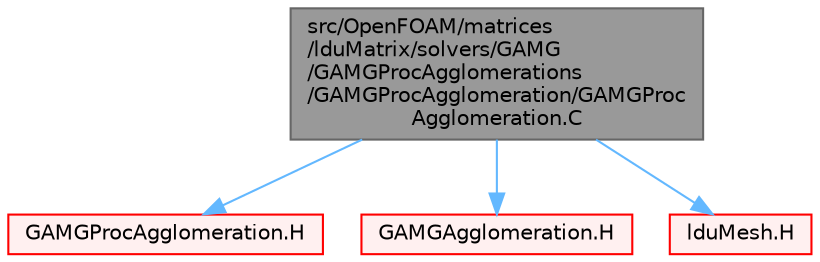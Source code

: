 digraph "src/OpenFOAM/matrices/lduMatrix/solvers/GAMG/GAMGProcAgglomerations/GAMGProcAgglomeration/GAMGProcAgglomeration.C"
{
 // LATEX_PDF_SIZE
  bgcolor="transparent";
  edge [fontname=Helvetica,fontsize=10,labelfontname=Helvetica,labelfontsize=10];
  node [fontname=Helvetica,fontsize=10,shape=box,height=0.2,width=0.4];
  Node1 [id="Node000001",label="src/OpenFOAM/matrices\l/lduMatrix/solvers/GAMG\l/GAMGProcAgglomerations\l/GAMGProcAgglomeration/GAMGProc\lAgglomeration.C",height=0.2,width=0.4,color="gray40", fillcolor="grey60", style="filled", fontcolor="black",tooltip=" "];
  Node1 -> Node2 [id="edge1_Node000001_Node000002",color="steelblue1",style="solid",tooltip=" "];
  Node2 [id="Node000002",label="GAMGProcAgglomeration.H",height=0.2,width=0.4,color="red", fillcolor="#FFF0F0", style="filled",URL="$GAMGProcAgglomeration_8H.html",tooltip=" "];
  Node1 -> Node120 [id="edge2_Node000001_Node000120",color="steelblue1",style="solid",tooltip=" "];
  Node120 [id="Node000120",label="GAMGAgglomeration.H",height=0.2,width=0.4,color="red", fillcolor="#FFF0F0", style="filled",URL="$GAMGAgglomeration_8H.html",tooltip=" "];
  Node1 -> Node157 [id="edge3_Node000001_Node000157",color="steelblue1",style="solid",tooltip=" "];
  Node157 [id="Node000157",label="lduMesh.H",height=0.2,width=0.4,color="red", fillcolor="#FFF0F0", style="filled",URL="$lduMesh_8H.html",tooltip=" "];
}
